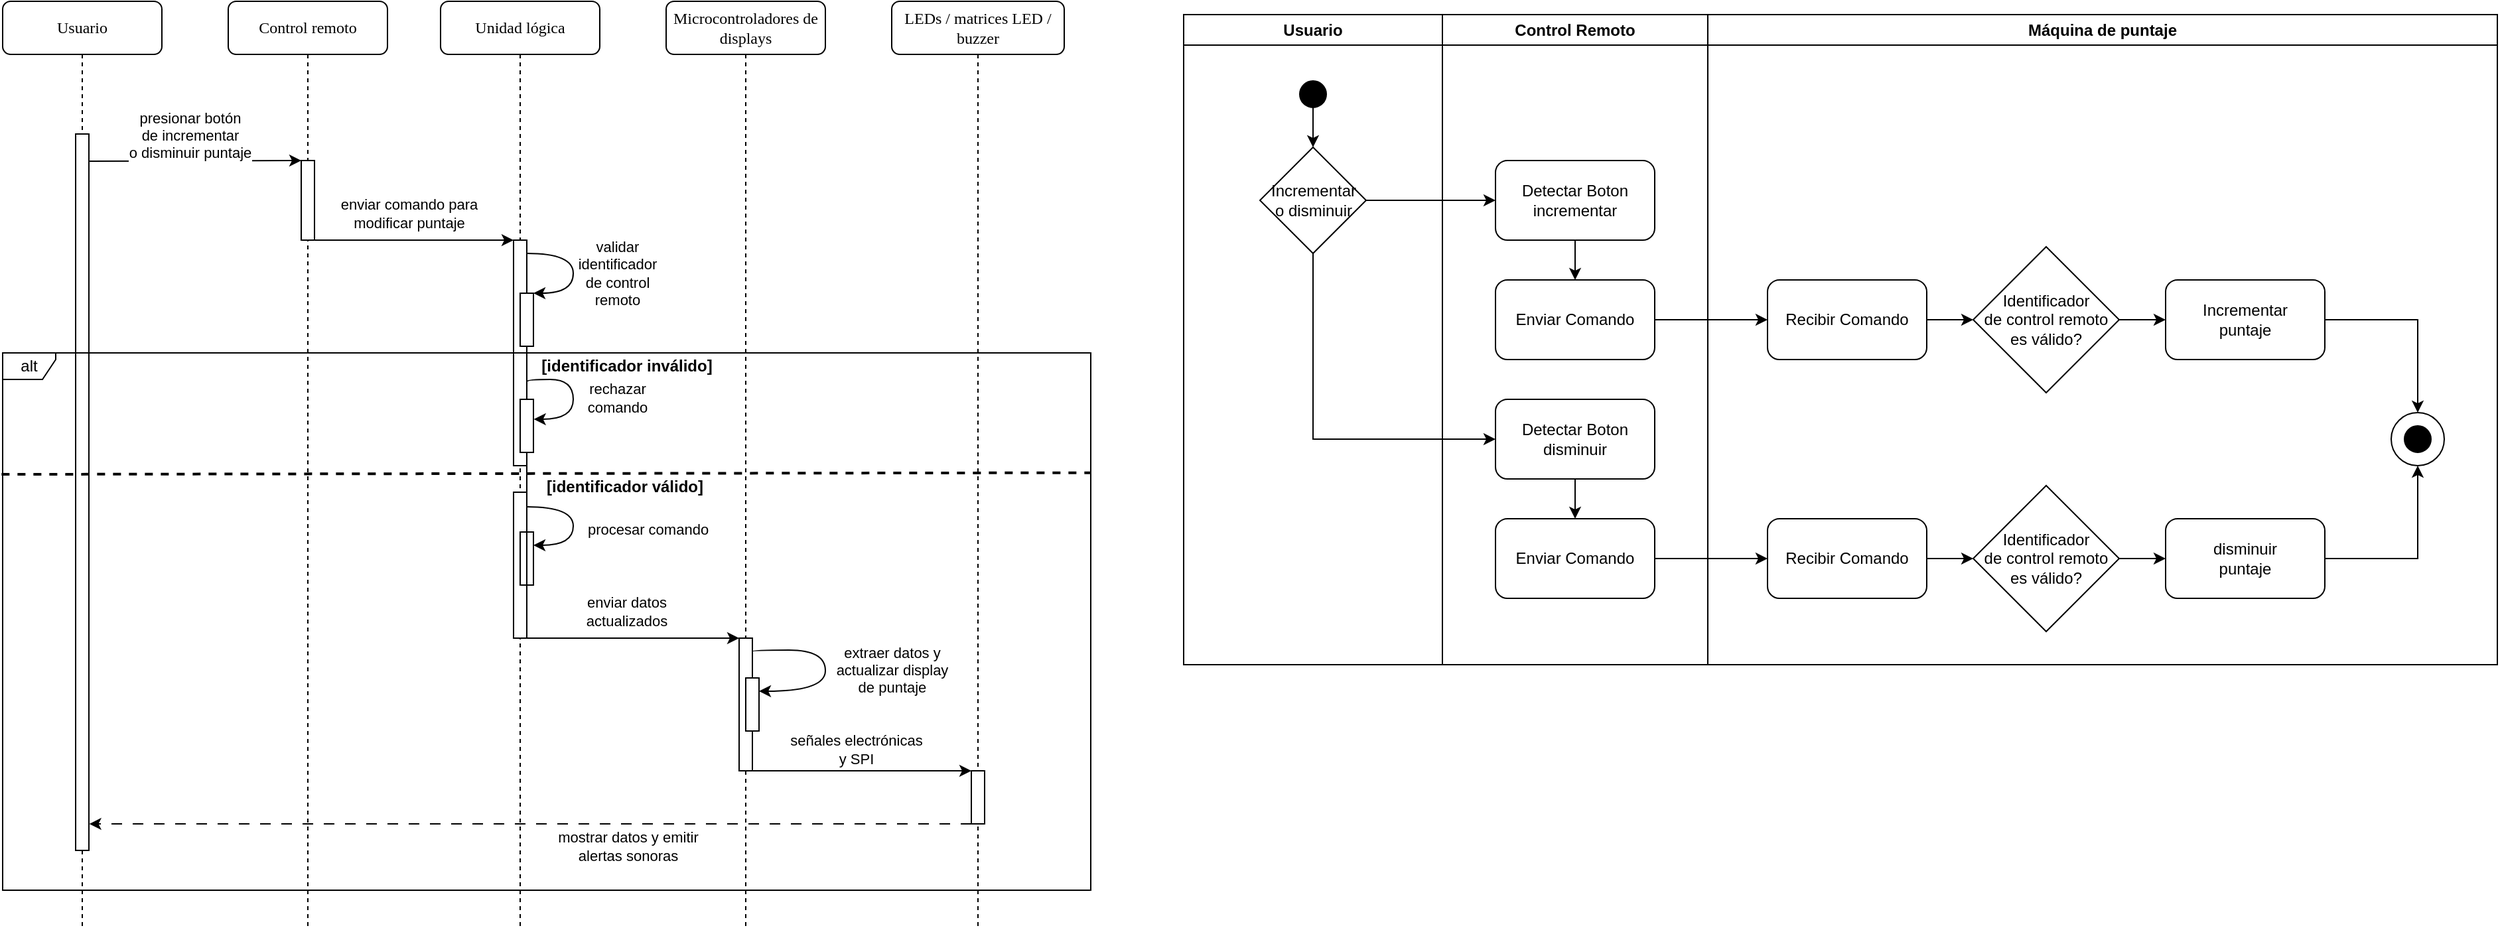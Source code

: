 <mxfile version="21.6.6" type="device">
  <diagram id="Gi5_93j05Tq5kSE1P_lF" name="Page-2">
    <mxGraphModel dx="1434" dy="782" grid="1" gridSize="10" guides="1" tooltips="1" connect="1" arrows="1" fold="1" page="1" pageScale="1" pageWidth="850" pageHeight="1100" math="0" shadow="0">
      <root>
        <mxCell id="0" />
        <mxCell id="1" parent="0" />
        <mxCell id="S5m8VR_HZ--lrlstfprA-1" value="Usuario" style="swimlane;whiteSpace=wrap;html=1;startSize=23;" parent="1" vertex="1">
          <mxGeometry x="960" y="120" width="195" height="490" as="geometry" />
        </mxCell>
        <mxCell id="bIC6PZaSWGzknsKboqKd-2" value="" style="edgeStyle=orthogonalEdgeStyle;rounded=0;orthogonalLoop=1;jettySize=auto;html=1;" parent="S5m8VR_HZ--lrlstfprA-1" source="18j1XGoCvIrTiXG_NGVG-85" target="bIC6PZaSWGzknsKboqKd-1" edge="1">
          <mxGeometry relative="1" as="geometry" />
        </mxCell>
        <mxCell id="18j1XGoCvIrTiXG_NGVG-85" value="" style="ellipse;whiteSpace=wrap;html=1;aspect=fixed;fillColor=#000000;" parent="S5m8VR_HZ--lrlstfprA-1" vertex="1">
          <mxGeometry x="87.5" y="50" width="20" height="20" as="geometry" />
        </mxCell>
        <mxCell id="bIC6PZaSWGzknsKboqKd-1" value="Incrementar&lt;br&gt;o disminuir" style="rhombus;whiteSpace=wrap;html=1;" parent="S5m8VR_HZ--lrlstfprA-1" vertex="1">
          <mxGeometry x="57.5" y="100" width="80" height="80" as="geometry" />
        </mxCell>
        <mxCell id="ePJA7sKkPswgZLmJT1RE-1" value="Control Remoto" style="swimlane;whiteSpace=wrap;html=1;" parent="1" vertex="1">
          <mxGeometry x="1155" y="120" width="200" height="490" as="geometry" />
        </mxCell>
        <mxCell id="7F6fqmXWAmK54oai2_qa-64" value="" style="edgeStyle=orthogonalEdgeStyle;rounded=0;orthogonalLoop=1;jettySize=auto;html=1;" parent="ePJA7sKkPswgZLmJT1RE-1" source="ePJA7sKkPswgZLmJT1RE-2" target="7F6fqmXWAmK54oai2_qa-50" edge="1">
          <mxGeometry relative="1" as="geometry" />
        </mxCell>
        <mxCell id="ePJA7sKkPswgZLmJT1RE-2" value="Detectar Boton disminuir" style="rounded=1;whiteSpace=wrap;html=1;" parent="ePJA7sKkPswgZLmJT1RE-1" vertex="1">
          <mxGeometry x="40" y="290" width="120" height="60" as="geometry" />
        </mxCell>
        <mxCell id="7F6fqmXWAmK54oai2_qa-50" value="Enviar Comando" style="rounded=1;whiteSpace=wrap;html=1;" parent="ePJA7sKkPswgZLmJT1RE-1" vertex="1">
          <mxGeometry x="40" y="380" width="120" height="60" as="geometry" />
        </mxCell>
        <mxCell id="bIC6PZaSWGzknsKboqKd-7" value="" style="edgeStyle=orthogonalEdgeStyle;rounded=0;orthogonalLoop=1;jettySize=auto;html=1;" parent="ePJA7sKkPswgZLmJT1RE-1" source="bIC6PZaSWGzknsKboqKd-3" target="bIC6PZaSWGzknsKboqKd-6" edge="1">
          <mxGeometry relative="1" as="geometry" />
        </mxCell>
        <mxCell id="bIC6PZaSWGzknsKboqKd-3" value="Detectar Boton incrementar" style="rounded=1;whiteSpace=wrap;html=1;" parent="ePJA7sKkPswgZLmJT1RE-1" vertex="1">
          <mxGeometry x="40" y="110" width="120" height="60" as="geometry" />
        </mxCell>
        <mxCell id="bIC6PZaSWGzknsKboqKd-6" value="Enviar Comando" style="rounded=1;whiteSpace=wrap;html=1;" parent="ePJA7sKkPswgZLmJT1RE-1" vertex="1">
          <mxGeometry x="40" y="200" width="120" height="60" as="geometry" />
        </mxCell>
        <mxCell id="7F6fqmXWAmK54oai2_qa-3" value="Control remoto" style="shape=umlLifeline;perimeter=lifelinePerimeter;whiteSpace=wrap;html=1;container=1;collapsible=0;recursiveResize=0;outlineConnect=0;rounded=1;shadow=0;comic=0;labelBackgroundColor=none;strokeWidth=1;fontFamily=Verdana;fontSize=12;align=center;" parent="1" vertex="1">
          <mxGeometry x="240" y="110" width="120" height="700" as="geometry" />
        </mxCell>
        <mxCell id="7F6fqmXWAmK54oai2_qa-4" value="" style="rounded=0;whiteSpace=wrap;html=1;" parent="7F6fqmXWAmK54oai2_qa-3" vertex="1">
          <mxGeometry x="55" y="120" width="10" height="60" as="geometry" />
        </mxCell>
        <mxCell id="7F6fqmXWAmK54oai2_qa-5" value="Unidad lógica" style="shape=umlLifeline;perimeter=lifelinePerimeter;whiteSpace=wrap;html=1;container=1;collapsible=0;recursiveResize=0;outlineConnect=0;rounded=1;shadow=0;comic=0;labelBackgroundColor=none;strokeWidth=1;fontFamily=Verdana;fontSize=12;align=center;" parent="1" vertex="1">
          <mxGeometry x="400" y="110" width="120" height="700" as="geometry" />
        </mxCell>
        <mxCell id="7F6fqmXWAmK54oai2_qa-71" value="" style="rounded=0;whiteSpace=wrap;html=1;" parent="7F6fqmXWAmK54oai2_qa-5" vertex="1">
          <mxGeometry x="55" y="370" width="10" height="110" as="geometry" />
        </mxCell>
        <mxCell id="7F6fqmXWAmK54oai2_qa-6" value="" style="rounded=0;whiteSpace=wrap;html=1;" parent="7F6fqmXWAmK54oai2_qa-5" vertex="1">
          <mxGeometry x="55" y="180" width="10" height="170" as="geometry" />
        </mxCell>
        <mxCell id="7F6fqmXWAmK54oai2_qa-7" value="" style="endArrow=classic;html=1;rounded=0;exitX=1.03;exitY=0.151;exitDx=0;exitDy=0;edgeStyle=orthogonalEdgeStyle;curved=1;entryX=1;entryY=0;entryDx=0;entryDy=0;exitPerimeter=0;" parent="7F6fqmXWAmK54oai2_qa-5" target="7F6fqmXWAmK54oai2_qa-9" edge="1">
          <mxGeometry width="50" height="50" relative="1" as="geometry">
            <mxPoint x="65.13" y="190.0" as="sourcePoint" />
            <mxPoint x="65.0" y="226.18" as="targetPoint" />
            <Array as="points">
              <mxPoint x="100" y="190" />
              <mxPoint x="100" y="220" />
            </Array>
          </mxGeometry>
        </mxCell>
        <mxCell id="7F6fqmXWAmK54oai2_qa-8" value="validar &lt;br&gt;identificador&lt;br&gt;de control&lt;br&gt;remoto" style="edgeLabel;html=1;align=center;verticalAlign=middle;resizable=0;points=[];" parent="7F6fqmXWAmK54oai2_qa-7" vertex="1" connectable="0">
          <mxGeometry x="-0.134" y="-1" relative="1" as="geometry">
            <mxPoint x="34" y="9" as="offset" />
          </mxGeometry>
        </mxCell>
        <mxCell id="7F6fqmXWAmK54oai2_qa-9" value="" style="rounded=0;whiteSpace=wrap;html=1;" parent="7F6fqmXWAmK54oai2_qa-5" vertex="1">
          <mxGeometry x="60" y="220" width="10" height="40" as="geometry" />
        </mxCell>
        <mxCell id="7F6fqmXWAmK54oai2_qa-11" value="[identificador inválido]" style="text;html=1;strokeColor=none;fillColor=none;align=center;verticalAlign=middle;whiteSpace=wrap;rounded=0;fontStyle=1" parent="7F6fqmXWAmK54oai2_qa-5" vertex="1">
          <mxGeometry x="74.5" y="265" width="131" height="20" as="geometry" />
        </mxCell>
        <mxCell id="7F6fqmXWAmK54oai2_qa-12" value="[identificador válido]" style="text;html=1;strokeColor=none;fillColor=none;align=center;verticalAlign=middle;whiteSpace=wrap;rounded=0;fontStyle=1" parent="7F6fqmXWAmK54oai2_qa-5" vertex="1">
          <mxGeometry x="74.5" y="356" width="128.12" height="20" as="geometry" />
        </mxCell>
        <mxCell id="7F6fqmXWAmK54oai2_qa-13" value="" style="rounded=0;whiteSpace=wrap;html=1;" parent="7F6fqmXWAmK54oai2_qa-5" vertex="1">
          <mxGeometry x="60" y="300" width="10" height="40" as="geometry" />
        </mxCell>
        <mxCell id="7F6fqmXWAmK54oai2_qa-14" value="" style="endArrow=classic;html=1;rounded=0;exitX=1.019;exitY=0.627;exitDx=0;exitDy=0;edgeStyle=orthogonalEdgeStyle;curved=1;entryX=1.032;entryY=0.375;entryDx=0;entryDy=0;entryPerimeter=0;exitPerimeter=0;" parent="7F6fqmXWAmK54oai2_qa-5" source="7F6fqmXWAmK54oai2_qa-6" target="7F6fqmXWAmK54oai2_qa-13" edge="1">
          <mxGeometry width="50" height="50" relative="1" as="geometry">
            <mxPoint x="65.0" y="285" as="sourcePoint" />
            <mxPoint x="69.87" y="315" as="targetPoint" />
            <Array as="points">
              <mxPoint x="65" y="285" />
              <mxPoint x="100" y="285" />
              <mxPoint x="100" y="315" />
            </Array>
          </mxGeometry>
        </mxCell>
        <mxCell id="7F6fqmXWAmK54oai2_qa-15" value="rechazar &lt;br&gt;comando" style="edgeLabel;html=1;align=center;verticalAlign=middle;resizable=0;points=[];" parent="7F6fqmXWAmK54oai2_qa-14" vertex="1" connectable="0">
          <mxGeometry x="-0.134" y="-1" relative="1" as="geometry">
            <mxPoint x="34" y="9" as="offset" />
          </mxGeometry>
        </mxCell>
        <mxCell id="7F6fqmXWAmK54oai2_qa-16" value="" style="rounded=0;whiteSpace=wrap;html=1;" parent="7F6fqmXWAmK54oai2_qa-5" vertex="1">
          <mxGeometry x="60" y="400" width="10" height="40" as="geometry" />
        </mxCell>
        <mxCell id="7F6fqmXWAmK54oai2_qa-17" value="" style="endArrow=classic;html=1;rounded=0;edgeStyle=orthogonalEdgeStyle;curved=1;" parent="7F6fqmXWAmK54oai2_qa-5" source="7F6fqmXWAmK54oai2_qa-71" edge="1">
          <mxGeometry width="50" height="50" relative="1" as="geometry">
            <mxPoint x="70" y="381" as="sourcePoint" />
            <mxPoint x="70" y="410" as="targetPoint" />
            <Array as="points">
              <mxPoint x="100" y="381" />
              <mxPoint x="100" y="410" />
            </Array>
          </mxGeometry>
        </mxCell>
        <mxCell id="7F6fqmXWAmK54oai2_qa-18" value="procesar comando" style="edgeLabel;html=1;align=center;verticalAlign=middle;resizable=0;points=[];" parent="7F6fqmXWAmK54oai2_qa-17" vertex="1" connectable="0">
          <mxGeometry x="-0.134" y="-1" relative="1" as="geometry">
            <mxPoint x="57" y="11" as="offset" />
          </mxGeometry>
        </mxCell>
        <mxCell id="7F6fqmXWAmK54oai2_qa-19" value="Microcontroladores de displays" style="shape=umlLifeline;perimeter=lifelinePerimeter;whiteSpace=wrap;html=1;container=1;collapsible=0;recursiveResize=0;outlineConnect=0;rounded=1;shadow=0;comic=0;labelBackgroundColor=none;strokeWidth=1;fontFamily=Verdana;fontSize=12;align=center;size=40;" parent="1" vertex="1">
          <mxGeometry x="570" y="110" width="120" height="700" as="geometry" />
        </mxCell>
        <mxCell id="7F6fqmXWAmK54oai2_qa-20" value="LEDs / matrices LED / buzzer" style="shape=umlLifeline;perimeter=lifelinePerimeter;whiteSpace=wrap;html=1;container=1;collapsible=0;recursiveResize=0;outlineConnect=0;rounded=1;shadow=0;comic=0;labelBackgroundColor=none;strokeWidth=1;fontFamily=Verdana;fontSize=12;align=center;" parent="1" vertex="1">
          <mxGeometry x="740" y="110" width="130" height="700" as="geometry" />
        </mxCell>
        <mxCell id="7F6fqmXWAmK54oai2_qa-21" value="Usuario" style="shape=umlLifeline;perimeter=lifelinePerimeter;whiteSpace=wrap;html=1;container=1;collapsible=0;recursiveResize=0;outlineConnect=0;rounded=1;shadow=0;comic=0;labelBackgroundColor=none;strokeWidth=1;fontFamily=Verdana;fontSize=12;align=center;" parent="1" vertex="1">
          <mxGeometry x="70" y="110" width="120" height="700" as="geometry" />
        </mxCell>
        <mxCell id="7F6fqmXWAmK54oai2_qa-22" value="" style="rounded=0;whiteSpace=wrap;html=1;" parent="7F6fqmXWAmK54oai2_qa-21" vertex="1">
          <mxGeometry x="55" y="100" width="10" height="540" as="geometry" />
        </mxCell>
        <mxCell id="7F6fqmXWAmK54oai2_qa-23" value="" style="endArrow=classic;html=1;rounded=0;exitX=1.032;exitY=0.038;exitDx=0;exitDy=0;exitPerimeter=0;entryX=0;entryY=0;entryDx=0;entryDy=0;" parent="1" source="7F6fqmXWAmK54oai2_qa-22" target="7F6fqmXWAmK54oai2_qa-4" edge="1">
          <mxGeometry width="50" height="50" relative="1" as="geometry">
            <mxPoint x="300" y="230" as="sourcePoint" />
            <mxPoint x="350" y="180" as="targetPoint" />
          </mxGeometry>
        </mxCell>
        <mxCell id="7F6fqmXWAmK54oai2_qa-24" value="presionar botón &lt;br&gt;de incrementar &lt;br&gt;o disminuir puntaje" style="edgeLabel;html=1;align=center;verticalAlign=middle;resizable=0;points=[];" parent="7F6fqmXWAmK54oai2_qa-23" vertex="1" connectable="0">
          <mxGeometry x="-0.134" y="-1" relative="1" as="geometry">
            <mxPoint x="6" y="-21" as="offset" />
          </mxGeometry>
        </mxCell>
        <mxCell id="7F6fqmXWAmK54oai2_qa-25" value="" style="endArrow=classic;html=1;rounded=0;exitX=1;exitY=1;exitDx=0;exitDy=0;entryX=0;entryY=0;entryDx=0;entryDy=0;" parent="1" source="7F6fqmXWAmK54oai2_qa-4" target="7F6fqmXWAmK54oai2_qa-6" edge="1">
          <mxGeometry width="50" height="50" relative="1" as="geometry">
            <mxPoint x="320" y="290" as="sourcePoint" />
            <mxPoint x="450" y="290" as="targetPoint" />
          </mxGeometry>
        </mxCell>
        <mxCell id="7F6fqmXWAmK54oai2_qa-26" value="enviar comando para&lt;br&gt;modificar puntaje" style="edgeLabel;html=1;align=center;verticalAlign=middle;resizable=0;points=[];" parent="7F6fqmXWAmK54oai2_qa-25" vertex="1" connectable="0">
          <mxGeometry x="-0.134" y="-1" relative="1" as="geometry">
            <mxPoint x="6" y="-21" as="offset" />
          </mxGeometry>
        </mxCell>
        <mxCell id="7F6fqmXWAmK54oai2_qa-27" value="alt" style="shape=umlFrame;whiteSpace=wrap;html=1;pointerEvents=0;width=40;height=20;" parent="1" vertex="1">
          <mxGeometry x="70" y="375" width="820" height="405" as="geometry" />
        </mxCell>
        <mxCell id="7F6fqmXWAmK54oai2_qa-28" style="edgeStyle=orthogonalEdgeStyle;rounded=0;orthogonalLoop=1;jettySize=auto;html=1;exitX=1;exitY=1;exitDx=0;exitDy=0;entryX=0;entryY=0;entryDx=0;entryDy=0;" parent="1" source="7F6fqmXWAmK54oai2_qa-30" target="7F6fqmXWAmK54oai2_qa-38" edge="1">
          <mxGeometry relative="1" as="geometry">
            <Array as="points">
              <mxPoint x="680" y="690" />
              <mxPoint x="680" y="690" />
            </Array>
          </mxGeometry>
        </mxCell>
        <mxCell id="7F6fqmXWAmK54oai2_qa-29" value="señales electrónicas &lt;br&gt;y SPI" style="edgeLabel;html=1;align=center;verticalAlign=middle;resizable=0;points=[];" parent="7F6fqmXWAmK54oai2_qa-28" vertex="1" connectable="0">
          <mxGeometry x="-0.185" y="-2" relative="1" as="geometry">
            <mxPoint x="11" y="-18" as="offset" />
          </mxGeometry>
        </mxCell>
        <mxCell id="7F6fqmXWAmK54oai2_qa-30" value="" style="rounded=0;whiteSpace=wrap;html=1;" parent="1" vertex="1">
          <mxGeometry x="625" y="590" width="10" height="100" as="geometry" />
        </mxCell>
        <mxCell id="7F6fqmXWAmK54oai2_qa-31" style="edgeStyle=orthogonalEdgeStyle;rounded=0;orthogonalLoop=1;jettySize=auto;html=1;exitX=1;exitY=1;exitDx=0;exitDy=0;entryX=0;entryY=0;entryDx=0;entryDy=0;" parent="1" source="7F6fqmXWAmK54oai2_qa-6" target="7F6fqmXWAmK54oai2_qa-30" edge="1">
          <mxGeometry relative="1" as="geometry">
            <Array as="points">
              <mxPoint x="510" y="590" />
              <mxPoint x="510" y="590" />
            </Array>
          </mxGeometry>
        </mxCell>
        <mxCell id="7F6fqmXWAmK54oai2_qa-32" value="enviar datos &lt;br&gt;actualizados" style="edgeLabel;html=1;align=center;verticalAlign=middle;resizable=0;points=[];" parent="7F6fqmXWAmK54oai2_qa-31" vertex="1" connectable="0">
          <mxGeometry x="-0.098" relative="1" as="geometry">
            <mxPoint x="74" y="-20" as="offset" />
          </mxGeometry>
        </mxCell>
        <mxCell id="7F6fqmXWAmK54oai2_qa-33" value="" style="rounded=0;whiteSpace=wrap;html=1;" parent="1" vertex="1">
          <mxGeometry x="630" y="620" width="10" height="40" as="geometry" />
        </mxCell>
        <mxCell id="7F6fqmXWAmK54oai2_qa-34" value="" style="endArrow=classic;html=1;rounded=0;edgeStyle=orthogonalEdgeStyle;curved=1;entryX=1;entryY=0.25;entryDx=0;entryDy=0;" parent="1" target="7F6fqmXWAmK54oai2_qa-33" edge="1">
          <mxGeometry width="50" height="50" relative="1" as="geometry">
            <mxPoint x="635" y="600" as="sourcePoint" />
            <mxPoint x="660" y="619" as="targetPoint" />
            <Array as="points">
              <mxPoint x="690" y="599" />
              <mxPoint x="690" y="630" />
            </Array>
          </mxGeometry>
        </mxCell>
        <mxCell id="7F6fqmXWAmK54oai2_qa-35" value="extraer datos y &lt;br&gt;actualizar display&lt;br&gt;de puntaje" style="edgeLabel;html=1;align=center;verticalAlign=middle;resizable=0;points=[];" parent="7F6fqmXWAmK54oai2_qa-34" vertex="1" connectable="0">
          <mxGeometry x="-0.134" y="-1" relative="1" as="geometry">
            <mxPoint x="51" y="11" as="offset" />
          </mxGeometry>
        </mxCell>
        <mxCell id="7F6fqmXWAmK54oai2_qa-36" style="edgeStyle=orthogonalEdgeStyle;rounded=0;orthogonalLoop=1;jettySize=auto;html=1;exitX=0;exitY=1;exitDx=0;exitDy=0;entryX=1.028;entryY=0.963;entryDx=0;entryDy=0;entryPerimeter=0;dashed=1;dashPattern=8 8;" parent="1" source="7F6fqmXWAmK54oai2_qa-38" target="7F6fqmXWAmK54oai2_qa-22" edge="1">
          <mxGeometry relative="1" as="geometry">
            <Array as="points">
              <mxPoint x="620" y="730" />
              <mxPoint x="620" y="730" />
            </Array>
          </mxGeometry>
        </mxCell>
        <mxCell id="7F6fqmXWAmK54oai2_qa-37" value="mostrar datos y emitir &lt;br&gt;alertas sonoras" style="edgeLabel;html=1;align=center;verticalAlign=middle;resizable=0;points=[];" parent="7F6fqmXWAmK54oai2_qa-36" vertex="1" connectable="0">
          <mxGeometry x="-0.297" relative="1" as="geometry">
            <mxPoint x="-26" y="17" as="offset" />
          </mxGeometry>
        </mxCell>
        <mxCell id="7F6fqmXWAmK54oai2_qa-38" value="" style="rounded=0;whiteSpace=wrap;html=1;" parent="1" vertex="1">
          <mxGeometry x="800" y="690" width="10" height="40" as="geometry" />
        </mxCell>
        <mxCell id="7F6fqmXWAmK54oai2_qa-39" value="Máquina de puntaje" style="swimlane;whiteSpace=wrap;html=1;" parent="1" vertex="1">
          <mxGeometry x="1355" y="120" width="595" height="490" as="geometry" />
        </mxCell>
        <mxCell id="bIC6PZaSWGzknsKboqKd-15" value="" style="edgeStyle=orthogonalEdgeStyle;rounded=0;orthogonalLoop=1;jettySize=auto;html=1;" parent="7F6fqmXWAmK54oai2_qa-39" source="7F6fqmXWAmK54oai2_qa-48" target="7F6fqmXWAmK54oai2_qa-60" edge="1">
          <mxGeometry relative="1" as="geometry" />
        </mxCell>
        <mxCell id="7F6fqmXWAmK54oai2_qa-48" value="Identificador&lt;br&gt;de control remoto es válido?" style="rhombus;whiteSpace=wrap;html=1;" parent="7F6fqmXWAmK54oai2_qa-39" vertex="1">
          <mxGeometry x="200" y="175" width="110" height="110" as="geometry" />
        </mxCell>
        <mxCell id="7F6fqmXWAmK54oai2_qa-53" value="" style="edgeStyle=orthogonalEdgeStyle;rounded=0;orthogonalLoop=1;jettySize=auto;html=1;" parent="7F6fqmXWAmK54oai2_qa-39" source="7F6fqmXWAmK54oai2_qa-51" target="7F6fqmXWAmK54oai2_qa-48" edge="1">
          <mxGeometry relative="1" as="geometry" />
        </mxCell>
        <mxCell id="7F6fqmXWAmK54oai2_qa-51" value="Recibir Comando" style="rounded=1;whiteSpace=wrap;html=1;" parent="7F6fqmXWAmK54oai2_qa-39" vertex="1">
          <mxGeometry x="45" y="200" width="120" height="60" as="geometry" />
        </mxCell>
        <mxCell id="bIC6PZaSWGzknsKboqKd-16" style="edgeStyle=orthogonalEdgeStyle;rounded=0;orthogonalLoop=1;jettySize=auto;html=1;entryX=0.5;entryY=0;entryDx=0;entryDy=0;" parent="7F6fqmXWAmK54oai2_qa-39" source="7F6fqmXWAmK54oai2_qa-60" target="18j1XGoCvIrTiXG_NGVG-71" edge="1">
          <mxGeometry relative="1" as="geometry" />
        </mxCell>
        <mxCell id="7F6fqmXWAmK54oai2_qa-60" value="Incrementar&lt;br&gt;puntaje" style="rounded=1;whiteSpace=wrap;html=1;" parent="7F6fqmXWAmK54oai2_qa-39" vertex="1">
          <mxGeometry x="345" y="200" width="120" height="60" as="geometry" />
        </mxCell>
        <mxCell id="bIC6PZaSWGzknsKboqKd-14" value="" style="edgeStyle=orthogonalEdgeStyle;rounded=0;orthogonalLoop=1;jettySize=auto;html=1;" parent="7F6fqmXWAmK54oai2_qa-39" source="bIC6PZaSWGzknsKboqKd-10" target="bIC6PZaSWGzknsKboqKd-13" edge="1">
          <mxGeometry relative="1" as="geometry" />
        </mxCell>
        <mxCell id="bIC6PZaSWGzknsKboqKd-10" value="Identificador&lt;br&gt;de control remoto es válido?" style="rhombus;whiteSpace=wrap;html=1;" parent="7F6fqmXWAmK54oai2_qa-39" vertex="1">
          <mxGeometry x="200" y="355" width="110" height="110" as="geometry" />
        </mxCell>
        <mxCell id="bIC6PZaSWGzknsKboqKd-11" value="" style="edgeStyle=orthogonalEdgeStyle;rounded=0;orthogonalLoop=1;jettySize=auto;html=1;" parent="7F6fqmXWAmK54oai2_qa-39" source="bIC6PZaSWGzknsKboqKd-12" target="bIC6PZaSWGzknsKboqKd-10" edge="1">
          <mxGeometry relative="1" as="geometry" />
        </mxCell>
        <mxCell id="bIC6PZaSWGzknsKboqKd-12" value="Recibir Comando" style="rounded=1;whiteSpace=wrap;html=1;" parent="7F6fqmXWAmK54oai2_qa-39" vertex="1">
          <mxGeometry x="45" y="380" width="120" height="60" as="geometry" />
        </mxCell>
        <mxCell id="bIC6PZaSWGzknsKboqKd-17" style="edgeStyle=orthogonalEdgeStyle;rounded=0;orthogonalLoop=1;jettySize=auto;html=1;entryX=0.5;entryY=1;entryDx=0;entryDy=0;" parent="7F6fqmXWAmK54oai2_qa-39" source="bIC6PZaSWGzknsKboqKd-13" target="18j1XGoCvIrTiXG_NGVG-71" edge="1">
          <mxGeometry relative="1" as="geometry" />
        </mxCell>
        <mxCell id="bIC6PZaSWGzknsKboqKd-13" value="disminuir&lt;br style=&quot;border-color: var(--border-color);&quot;&gt;puntaje" style="rounded=1;whiteSpace=wrap;html=1;" parent="7F6fqmXWAmK54oai2_qa-39" vertex="1">
          <mxGeometry x="345" y="380" width="120" height="60" as="geometry" />
        </mxCell>
        <mxCell id="18j1XGoCvIrTiXG_NGVG-73" value="" style="group" parent="7F6fqmXWAmK54oai2_qa-39" vertex="1" connectable="0">
          <mxGeometry x="515" y="300" width="40" height="40" as="geometry" />
        </mxCell>
        <mxCell id="18j1XGoCvIrTiXG_NGVG-71" value="" style="ellipse;whiteSpace=wrap;html=1;aspect=fixed;" parent="18j1XGoCvIrTiXG_NGVG-73" vertex="1">
          <mxGeometry width="40" height="40" as="geometry" />
        </mxCell>
        <mxCell id="18j1XGoCvIrTiXG_NGVG-72" value="" style="ellipse;whiteSpace=wrap;html=1;aspect=fixed;fillColor=#000000;" parent="18j1XGoCvIrTiXG_NGVG-73" vertex="1">
          <mxGeometry x="10" y="10" width="20" height="20" as="geometry" />
        </mxCell>
        <mxCell id="7F6fqmXWAmK54oai2_qa-10" value="" style="endArrow=none;dashed=1;html=1;strokeWidth=2;rounded=0;exitX=-0.001;exitY=0.226;exitDx=0;exitDy=0;exitPerimeter=0;entryX=1;entryY=0.223;entryDx=0;entryDy=0;entryPerimeter=0;" parent="1" source="7F6fqmXWAmK54oai2_qa-27" target="7F6fqmXWAmK54oai2_qa-27" edge="1">
          <mxGeometry width="50" height="50" relative="1" as="geometry">
            <mxPoint x="410.23" y="461.17" as="sourcePoint" />
            <mxPoint x="900" y="462" as="targetPoint" />
          </mxGeometry>
        </mxCell>
        <mxCell id="bIC6PZaSWGzknsKboqKd-4" value="" style="edgeStyle=orthogonalEdgeStyle;rounded=0;orthogonalLoop=1;jettySize=auto;html=1;" parent="1" source="bIC6PZaSWGzknsKboqKd-1" target="bIC6PZaSWGzknsKboqKd-3" edge="1">
          <mxGeometry relative="1" as="geometry" />
        </mxCell>
        <mxCell id="bIC6PZaSWGzknsKboqKd-5" style="edgeStyle=orthogonalEdgeStyle;rounded=0;orthogonalLoop=1;jettySize=auto;html=1;" parent="1" source="bIC6PZaSWGzknsKboqKd-1" target="ePJA7sKkPswgZLmJT1RE-2" edge="1">
          <mxGeometry relative="1" as="geometry">
            <Array as="points">
              <mxPoint x="1058" y="440" />
            </Array>
          </mxGeometry>
        </mxCell>
        <mxCell id="bIC6PZaSWGzknsKboqKd-9" value="" style="edgeStyle=orthogonalEdgeStyle;rounded=0;orthogonalLoop=1;jettySize=auto;html=1;" parent="1" source="bIC6PZaSWGzknsKboqKd-6" target="7F6fqmXWAmK54oai2_qa-51" edge="1">
          <mxGeometry relative="1" as="geometry" />
        </mxCell>
        <mxCell id="bIC6PZaSWGzknsKboqKd-18" value="" style="edgeStyle=orthogonalEdgeStyle;rounded=0;orthogonalLoop=1;jettySize=auto;html=1;" parent="1" source="7F6fqmXWAmK54oai2_qa-50" target="bIC6PZaSWGzknsKboqKd-12" edge="1">
          <mxGeometry relative="1" as="geometry" />
        </mxCell>
      </root>
    </mxGraphModel>
  </diagram>
</mxfile>
